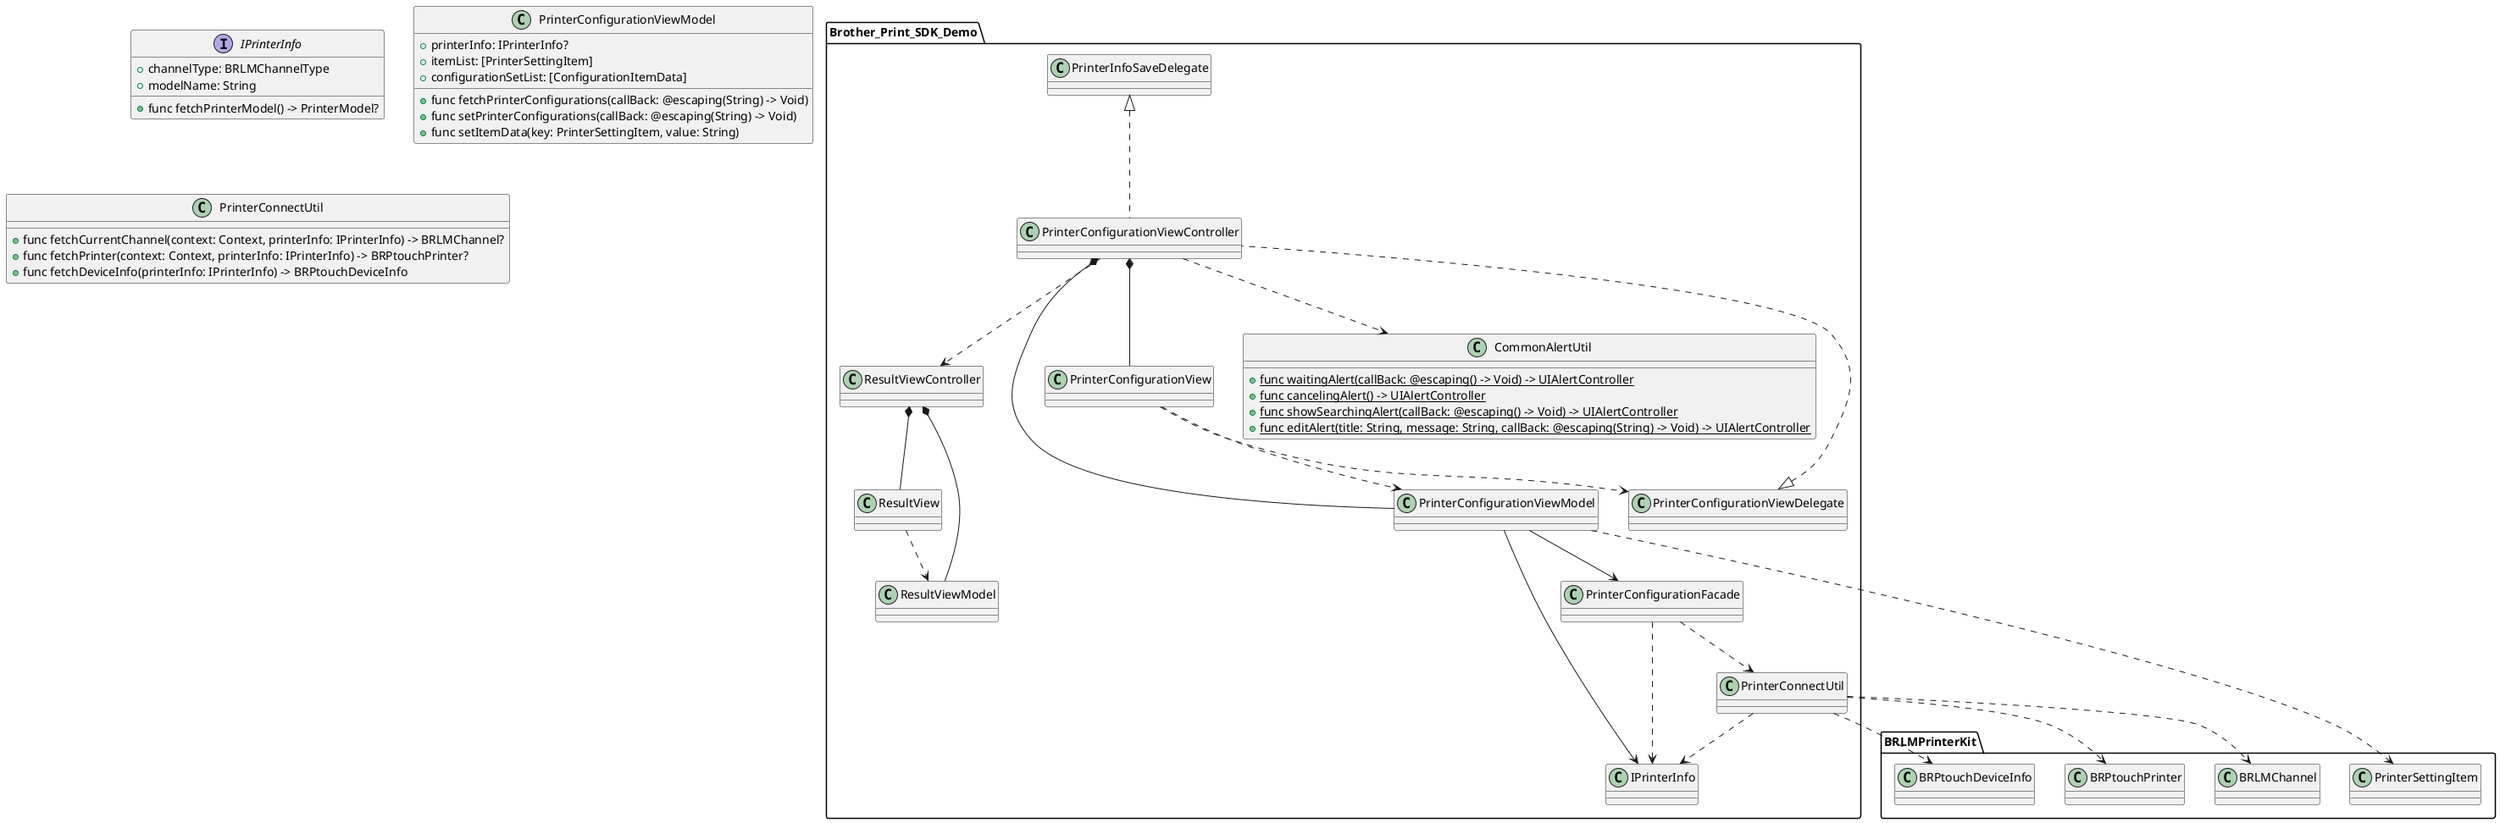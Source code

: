 @startuml
package  "Brother_Print_SDK_Demo" {
    PrinterConfigurationViewModel --> PrinterConfigurationFacade
    PrinterConfigurationViewModel --> IPrinterInfo
    PrinterConfigurationViewController *-- PrinterConfigurationViewModel
    PrinterConfigurationViewController *-- PrinterConfigurationView
    PrinterConfigurationViewController ..> ResultViewController
    PrinterConfigurationViewController ..> CommonAlertUtil
    PrinterConfigurationView ..> PrinterConfigurationViewModel
    PrinterConfigurationView ..> PrinterConfigurationViewDelegate
    PrinterConfigurationViewDelegate <|.. PrinterConfigurationViewController
    PrinterInfoSaveDelegate <|.. PrinterConfigurationViewController
    ResultViewController *-- ResultViewModel
    ResultViewController *-- ResultView
    ResultView ..> ResultViewModel
    PrinterConfigurationFacade ..> PrinterConnectUtil
    PrinterConfigurationFacade ..> IPrinterInfo
    PrinterConnectUtil ..> IPrinterInfo
}
package "BRLMPrinterKit" {
    PrinterConnectUtil ..> BRLMChannel
    PrinterConnectUtil ..> BRPtouchPrinter
    PrinterConnectUtil ..> BRPtouchDeviceInfo
    PrinterConfigurationViewModel ..> PrinterSettingItem
}
interface IPrinterInfo {
    + channelType: BRLMChannelType
    + modelName: String
    + func fetchPrinterModel() -> PrinterModel?
}
class PrinterConfigurationViewModel{
    + printerInfo: IPrinterInfo?
    + itemList: [PrinterSettingItem]
    + configurationSetList: [ConfigurationItemData]
    + func fetchPrinterConfigurations(callBack: @escaping(String) -> Void)
    + func setPrinterConfigurations(callBack: @escaping(String) -> Void)
    + func setItemData(key: PrinterSettingItem, value: String)
}
class PrinterConnectUtil {
    + func fetchCurrentChannel(context: Context, printerInfo: IPrinterInfo) -> BRLMChannel?
    + func fetchPrinter(context: Context, printerInfo: IPrinterInfo) -> BRPtouchPrinter?
    + func fetchDeviceInfo(printerInfo: IPrinterInfo) -> BRPtouchDeviceInfo
}
object CommonAlertUtil {
    + {static} func waitingAlert(callBack: @escaping() -> Void) -> UIAlertController
    + {static} func cancelingAlert() -> UIAlertController
    + {static} func showSearchingAlert(callBack: @escaping() -> Void) -> UIAlertController
    + {static} func editAlert(title: String, message: String, callBack: @escaping(String) -> Void) -> UIAlertController
}
@enduml